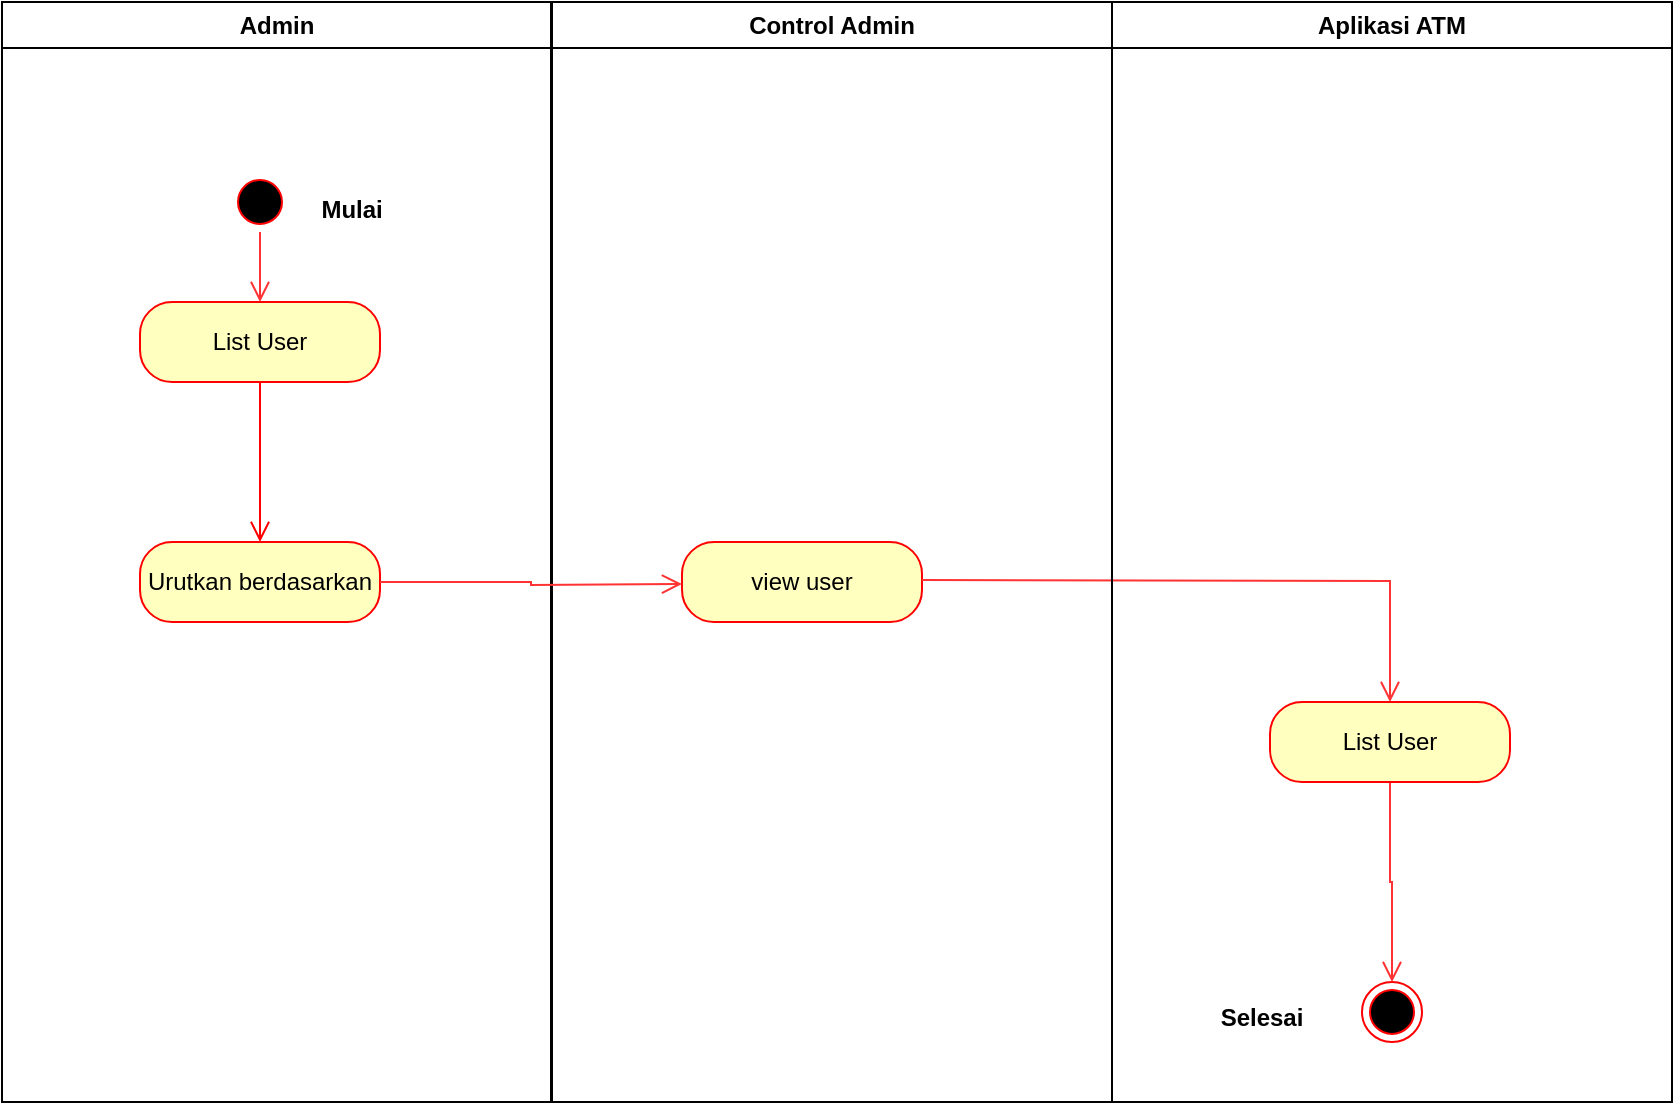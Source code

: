 <mxfile version="20.5.1" type="device"><diagram id="guvcrPYfeXqyyTT16iMy" name="Page-1"><mxGraphModel dx="1157" dy="643" grid="1" gridSize="10" guides="1" tooltips="1" connect="1" arrows="1" fold="1" page="1" pageScale="1" pageWidth="827" pageHeight="1169" math="0" shadow="0"><root><mxCell id="0"/><mxCell id="1" parent="0"/><mxCell id="9xxmaVVn-SVq3SWGHk3R-1" value="Admin" style="swimlane;whiteSpace=wrap" vertex="1" parent="1"><mxGeometry x="170" y="50" width="274.5" height="550" as="geometry"/></mxCell><mxCell id="9xxmaVVn-SVq3SWGHk3R-2" style="edgeStyle=orthogonalEdgeStyle;rounded=0;orthogonalLoop=1;jettySize=auto;html=1;exitX=0.5;exitY=1;exitDx=0;exitDy=0;entryX=0.5;entryY=0;entryDx=0;entryDy=0;strokeColor=#FF3333;endArrow=open;endFill=0;endSize=8;" edge="1" parent="9xxmaVVn-SVq3SWGHk3R-1" source="9xxmaVVn-SVq3SWGHk3R-3" target="9xxmaVVn-SVq3SWGHk3R-5"><mxGeometry relative="1" as="geometry"/></mxCell><mxCell id="9xxmaVVn-SVq3SWGHk3R-3" value="" style="ellipse;shape=startState;fillColor=#000000;strokeColor=#ff0000;" vertex="1" parent="9xxmaVVn-SVq3SWGHk3R-1"><mxGeometry x="114" y="85" width="30" height="30" as="geometry"/></mxCell><mxCell id="9xxmaVVn-SVq3SWGHk3R-4" value="Mulai" style="text;align=center;fontStyle=1;verticalAlign=middle;spacingLeft=3;spacingRight=3;strokeColor=none;rotatable=0;points=[[0,0.5],[1,0.5]];portConstraint=eastwest;" vertex="1" parent="9xxmaVVn-SVq3SWGHk3R-1"><mxGeometry x="135.07" y="90" width="80" height="26" as="geometry"/></mxCell><mxCell id="9xxmaVVn-SVq3SWGHk3R-5" value="List User" style="rounded=1;whiteSpace=wrap;html=1;arcSize=40;fontColor=#000000;fillColor=#ffffc0;strokeColor=#ff0000;" vertex="1" parent="9xxmaVVn-SVq3SWGHk3R-1"><mxGeometry x="69" y="150" width="120" height="40" as="geometry"/></mxCell><mxCell id="9xxmaVVn-SVq3SWGHk3R-6" value="" style="edgeStyle=orthogonalEdgeStyle;html=1;verticalAlign=bottom;endArrow=open;endSize=8;strokeColor=#ff0000;rounded=0;entryX=0.5;entryY=0;entryDx=0;entryDy=0;" edge="1" parent="9xxmaVVn-SVq3SWGHk3R-1" source="9xxmaVVn-SVq3SWGHk3R-5" target="9xxmaVVn-SVq3SWGHk3R-7"><mxGeometry relative="1" as="geometry"><mxPoint x="129" y="300" as="targetPoint"/></mxGeometry></mxCell><mxCell id="9xxmaVVn-SVq3SWGHk3R-7" value="Urutkan berdasarkan" style="rounded=1;whiteSpace=wrap;html=1;arcSize=40;fontColor=#000000;fillColor=#ffffc0;strokeColor=#ff0000;" vertex="1" parent="9xxmaVVn-SVq3SWGHk3R-1"><mxGeometry x="69" y="270" width="120" height="40" as="geometry"/></mxCell><mxCell id="9xxmaVVn-SVq3SWGHk3R-8" value="Control Admin" style="swimlane;whiteSpace=wrap" vertex="1" parent="1"><mxGeometry x="445" y="50" width="280" height="550" as="geometry"/></mxCell><mxCell id="9xxmaVVn-SVq3SWGHk3R-15" value="view user" style="rounded=1;whiteSpace=wrap;html=1;arcSize=40;fontColor=#000000;fillColor=#ffffc0;strokeColor=#ff0000;strokeWidth=1;" vertex="1" parent="9xxmaVVn-SVq3SWGHk3R-8"><mxGeometry x="65" y="270" width="120" height="40" as="geometry"/></mxCell><mxCell id="9xxmaVVn-SVq3SWGHk3R-21" style="edgeStyle=orthogonalEdgeStyle;rounded=0;orthogonalLoop=1;jettySize=auto;html=1;exitX=1;exitY=0.5;exitDx=0;exitDy=0;entryX=0.5;entryY=0;entryDx=0;entryDy=0;strokeColor=#FF3333;endArrow=open;endFill=0;endSize=8;" edge="1" parent="9xxmaVVn-SVq3SWGHk3R-8" target="9xxmaVVn-SVq3SWGHk3R-17"><mxGeometry relative="1" as="geometry"><mxPoint x="185" y="289" as="sourcePoint"/><mxPoint x="336" y="290" as="targetPoint"/></mxGeometry></mxCell><mxCell id="9xxmaVVn-SVq3SWGHk3R-11" value="Aplikasi ATM" style="swimlane;whiteSpace=wrap" vertex="1" parent="1"><mxGeometry x="725" y="50" width="280" height="550" as="geometry"/></mxCell><mxCell id="9xxmaVVn-SVq3SWGHk3R-12" value="" style="ellipse;html=1;shape=endState;fillColor=#000000;strokeColor=#ff0000;strokeWidth=1;" vertex="1" parent="9xxmaVVn-SVq3SWGHk3R-11"><mxGeometry x="125" y="490" width="30" height="30" as="geometry"/></mxCell><mxCell id="9xxmaVVn-SVq3SWGHk3R-13" value="Selesai" style="text;align=center;fontStyle=1;verticalAlign=middle;spacingLeft=3;spacingRight=3;strokeColor=none;rotatable=0;points=[[0,0.5],[1,0.5]];portConstraint=eastwest;" vertex="1" parent="9xxmaVVn-SVq3SWGHk3R-11"><mxGeometry x="35" y="494" width="80" height="26" as="geometry"/></mxCell><mxCell id="9xxmaVVn-SVq3SWGHk3R-16" style="edgeStyle=orthogonalEdgeStyle;rounded=0;orthogonalLoop=1;jettySize=auto;html=1;exitX=0.5;exitY=1;exitDx=0;exitDy=0;entryX=0.5;entryY=0;entryDx=0;entryDy=0;strokeColor=#FF3333;strokeWidth=1;endArrow=open;endFill=0;endSize=8;" edge="1" parent="9xxmaVVn-SVq3SWGHk3R-11" source="9xxmaVVn-SVq3SWGHk3R-17" target="9xxmaVVn-SVq3SWGHk3R-12"><mxGeometry relative="1" as="geometry"/></mxCell><mxCell id="9xxmaVVn-SVq3SWGHk3R-17" value="List User" style="rounded=1;whiteSpace=wrap;html=1;arcSize=40;fontColor=#000000;fillColor=#ffffc0;strokeColor=#ff0000;strokeWidth=1;" vertex="1" parent="9xxmaVVn-SVq3SWGHk3R-11"><mxGeometry x="79" y="350" width="120" height="40" as="geometry"/></mxCell><mxCell id="9xxmaVVn-SVq3SWGHk3R-19" style="edgeStyle=orthogonalEdgeStyle;rounded=0;orthogonalLoop=1;jettySize=auto;html=1;exitX=1;exitY=0.5;exitDx=0;exitDy=0;entryX=0;entryY=0.5;entryDx=0;entryDy=0;strokeColor=#FF3333;endArrow=open;endFill=0;endSize=8;" edge="1" parent="1" source="9xxmaVVn-SVq3SWGHk3R-7"><mxGeometry relative="1" as="geometry"><mxPoint x="510" y="341" as="targetPoint"/></mxGeometry></mxCell></root></mxGraphModel></diagram></mxfile>